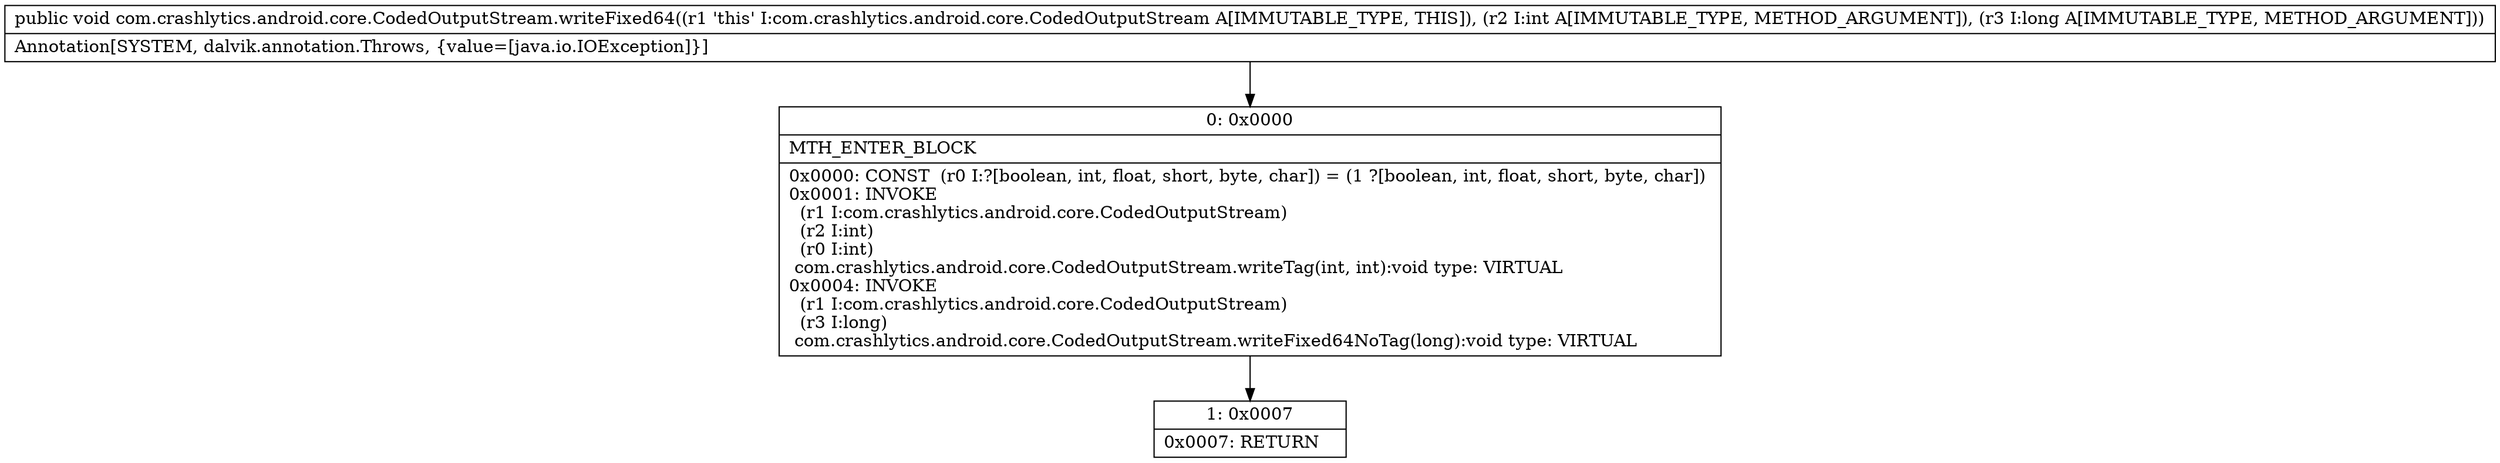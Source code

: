 digraph "CFG forcom.crashlytics.android.core.CodedOutputStream.writeFixed64(IJ)V" {
Node_0 [shape=record,label="{0\:\ 0x0000|MTH_ENTER_BLOCK\l|0x0000: CONST  (r0 I:?[boolean, int, float, short, byte, char]) = (1 ?[boolean, int, float, short, byte, char]) \l0x0001: INVOKE  \l  (r1 I:com.crashlytics.android.core.CodedOutputStream)\l  (r2 I:int)\l  (r0 I:int)\l com.crashlytics.android.core.CodedOutputStream.writeTag(int, int):void type: VIRTUAL \l0x0004: INVOKE  \l  (r1 I:com.crashlytics.android.core.CodedOutputStream)\l  (r3 I:long)\l com.crashlytics.android.core.CodedOutputStream.writeFixed64NoTag(long):void type: VIRTUAL \l}"];
Node_1 [shape=record,label="{1\:\ 0x0007|0x0007: RETURN   \l}"];
MethodNode[shape=record,label="{public void com.crashlytics.android.core.CodedOutputStream.writeFixed64((r1 'this' I:com.crashlytics.android.core.CodedOutputStream A[IMMUTABLE_TYPE, THIS]), (r2 I:int A[IMMUTABLE_TYPE, METHOD_ARGUMENT]), (r3 I:long A[IMMUTABLE_TYPE, METHOD_ARGUMENT]))  | Annotation[SYSTEM, dalvik.annotation.Throws, \{value=[java.io.IOException]\}]\l}"];
MethodNode -> Node_0;
Node_0 -> Node_1;
}

